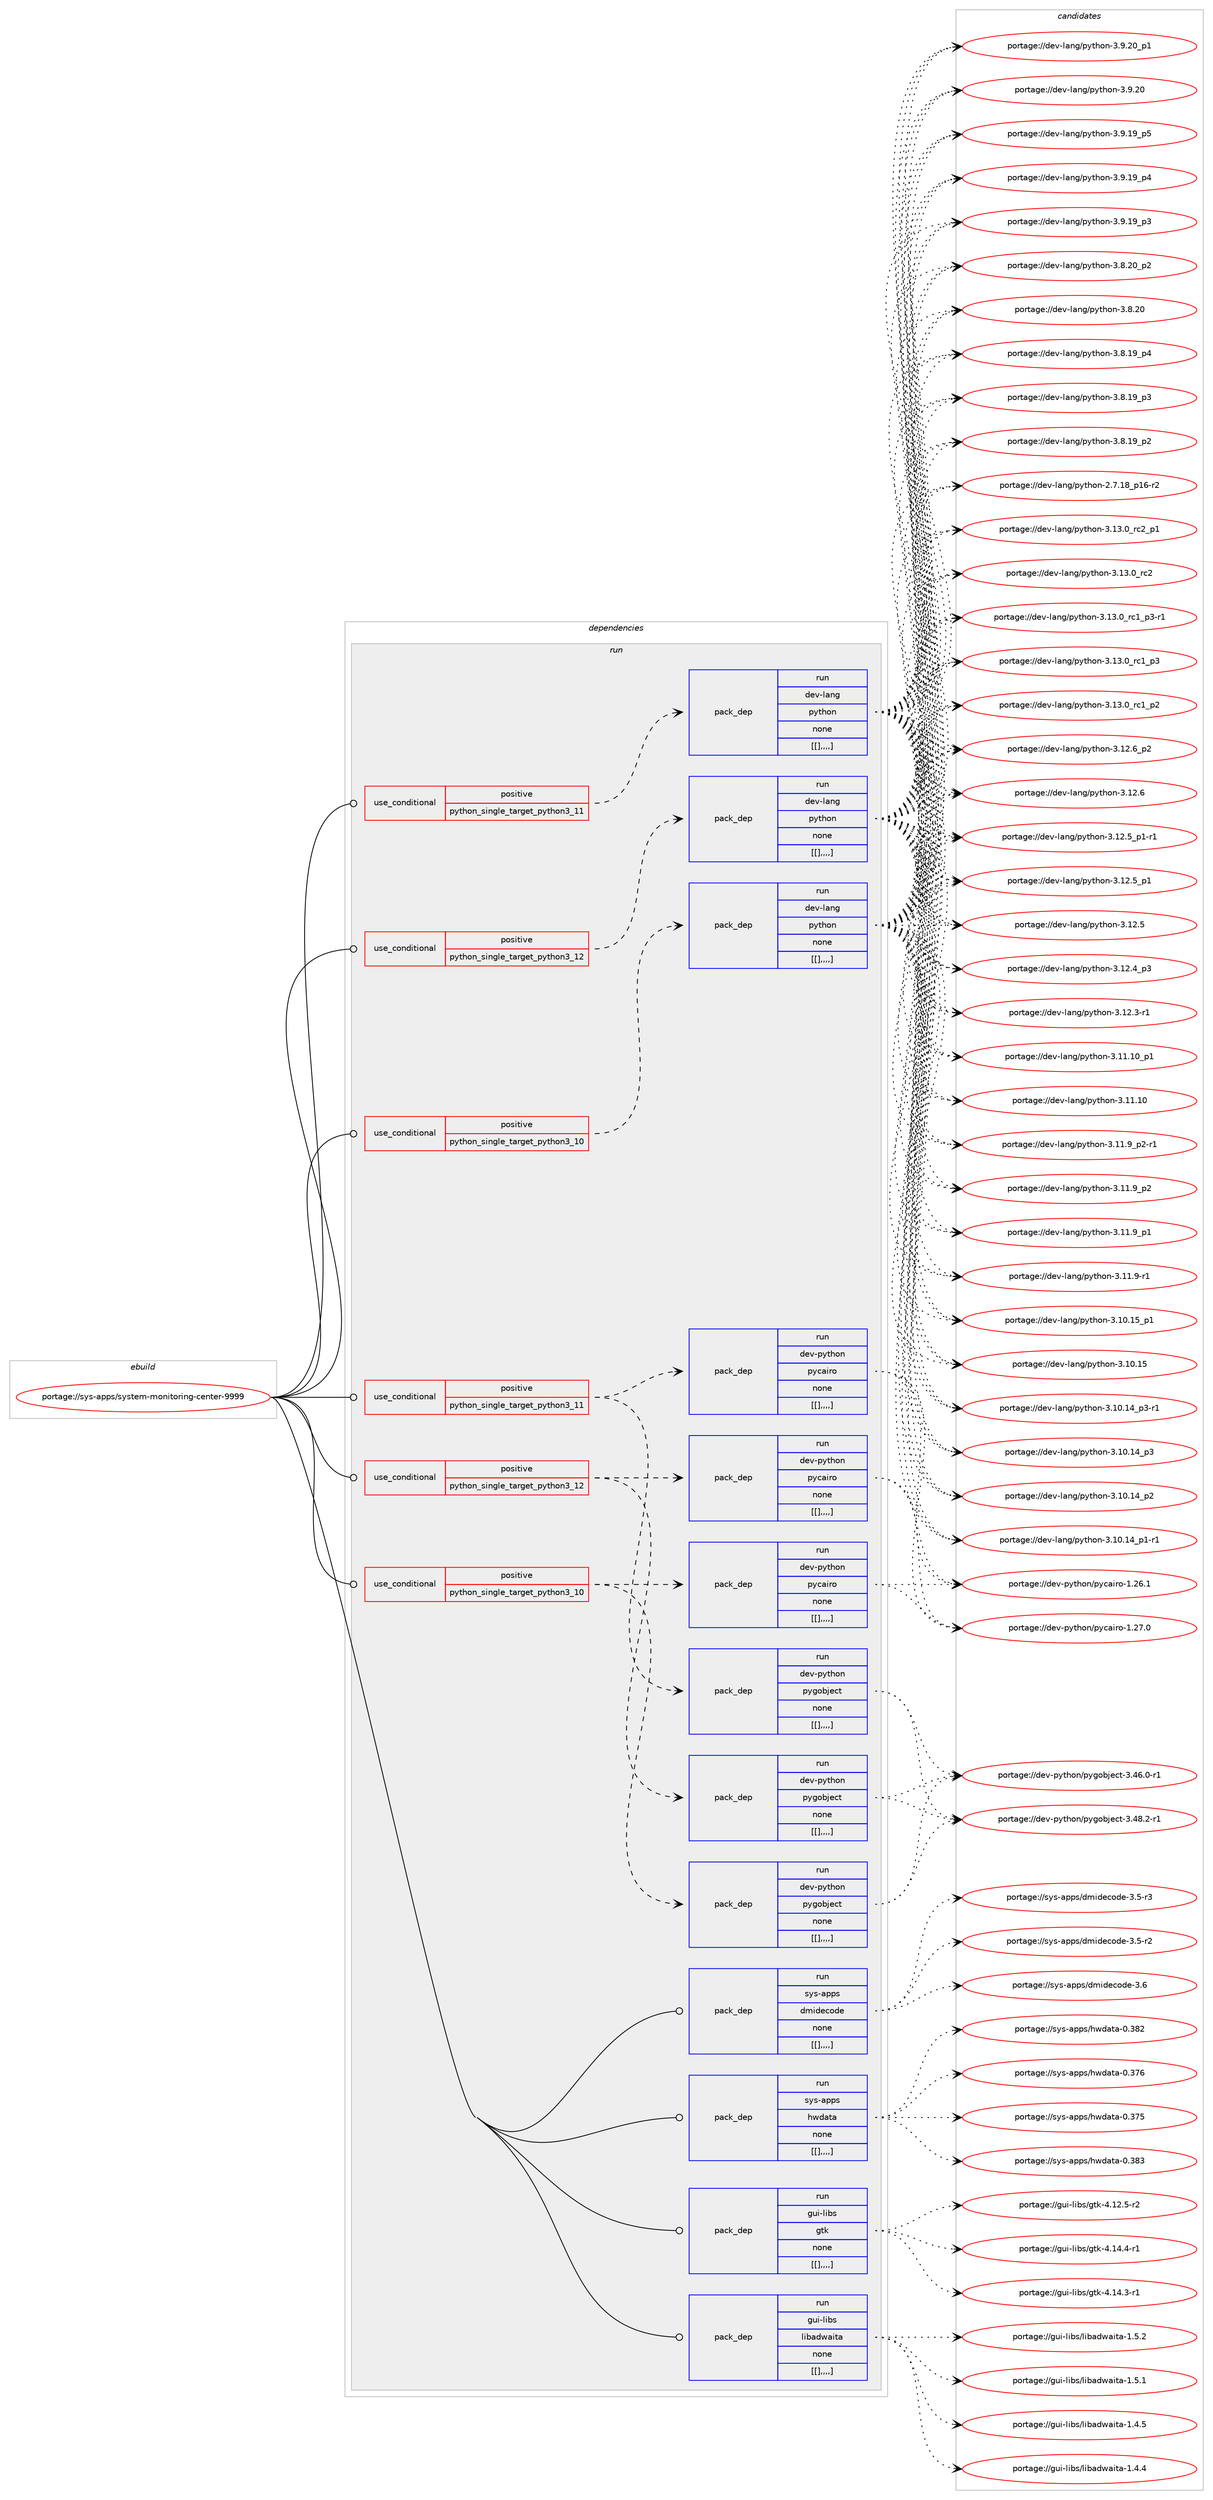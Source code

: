 digraph prolog {

# *************
# Graph options
# *************

newrank=true;
concentrate=true;
compound=true;
graph [rankdir=LR,fontname=Helvetica,fontsize=10,ranksep=1.5];#, ranksep=2.5, nodesep=0.2];
edge  [arrowhead=vee];
node  [fontname=Helvetica,fontsize=10];

# **********
# The ebuild
# **********

subgraph cluster_leftcol {
color=gray;
label=<<i>ebuild</i>>;
id [label="portage://sys-apps/system-monitoring-center-9999", color=red, width=4, href="../sys-apps/system-monitoring-center-9999.svg"];
}

# ****************
# The dependencies
# ****************

subgraph cluster_midcol {
color=gray;
label=<<i>dependencies</i>>;
subgraph cluster_compile {
fillcolor="#eeeeee";
style=filled;
label=<<i>compile</i>>;
}
subgraph cluster_compileandrun {
fillcolor="#eeeeee";
style=filled;
label=<<i>compile and run</i>>;
}
subgraph cluster_run {
fillcolor="#eeeeee";
style=filled;
label=<<i>run</i>>;
subgraph cond115894 {
dependency433599 [label=<<TABLE BORDER="0" CELLBORDER="1" CELLSPACING="0" CELLPADDING="4"><TR><TD ROWSPAN="3" CELLPADDING="10">use_conditional</TD></TR><TR><TD>positive</TD></TR><TR><TD>python_single_target_python3_10</TD></TR></TABLE>>, shape=none, color=red];
subgraph pack314760 {
dependency433600 [label=<<TABLE BORDER="0" CELLBORDER="1" CELLSPACING="0" CELLPADDING="4" WIDTH="220"><TR><TD ROWSPAN="6" CELLPADDING="30">pack_dep</TD></TR><TR><TD WIDTH="110">run</TD></TR><TR><TD>dev-lang</TD></TR><TR><TD>python</TD></TR><TR><TD>none</TD></TR><TR><TD>[[],,,,]</TD></TR></TABLE>>, shape=none, color=blue];
}
dependency433599:e -> dependency433600:w [weight=20,style="dashed",arrowhead="vee"];
}
id:e -> dependency433599:w [weight=20,style="solid",arrowhead="odot"];
subgraph cond115895 {
dependency433601 [label=<<TABLE BORDER="0" CELLBORDER="1" CELLSPACING="0" CELLPADDING="4"><TR><TD ROWSPAN="3" CELLPADDING="10">use_conditional</TD></TR><TR><TD>positive</TD></TR><TR><TD>python_single_target_python3_10</TD></TR></TABLE>>, shape=none, color=red];
subgraph pack314761 {
dependency433602 [label=<<TABLE BORDER="0" CELLBORDER="1" CELLSPACING="0" CELLPADDING="4" WIDTH="220"><TR><TD ROWSPAN="6" CELLPADDING="30">pack_dep</TD></TR><TR><TD WIDTH="110">run</TD></TR><TR><TD>dev-python</TD></TR><TR><TD>pycairo</TD></TR><TR><TD>none</TD></TR><TR><TD>[[],,,,]</TD></TR></TABLE>>, shape=none, color=blue];
}
dependency433601:e -> dependency433602:w [weight=20,style="dashed",arrowhead="vee"];
subgraph pack314762 {
dependency433603 [label=<<TABLE BORDER="0" CELLBORDER="1" CELLSPACING="0" CELLPADDING="4" WIDTH="220"><TR><TD ROWSPAN="6" CELLPADDING="30">pack_dep</TD></TR><TR><TD WIDTH="110">run</TD></TR><TR><TD>dev-python</TD></TR><TR><TD>pygobject</TD></TR><TR><TD>none</TD></TR><TR><TD>[[],,,,]</TD></TR></TABLE>>, shape=none, color=blue];
}
dependency433601:e -> dependency433603:w [weight=20,style="dashed",arrowhead="vee"];
}
id:e -> dependency433601:w [weight=20,style="solid",arrowhead="odot"];
subgraph cond115896 {
dependency433604 [label=<<TABLE BORDER="0" CELLBORDER="1" CELLSPACING="0" CELLPADDING="4"><TR><TD ROWSPAN="3" CELLPADDING="10">use_conditional</TD></TR><TR><TD>positive</TD></TR><TR><TD>python_single_target_python3_11</TD></TR></TABLE>>, shape=none, color=red];
subgraph pack314763 {
dependency433605 [label=<<TABLE BORDER="0" CELLBORDER="1" CELLSPACING="0" CELLPADDING="4" WIDTH="220"><TR><TD ROWSPAN="6" CELLPADDING="30">pack_dep</TD></TR><TR><TD WIDTH="110">run</TD></TR><TR><TD>dev-lang</TD></TR><TR><TD>python</TD></TR><TR><TD>none</TD></TR><TR><TD>[[],,,,]</TD></TR></TABLE>>, shape=none, color=blue];
}
dependency433604:e -> dependency433605:w [weight=20,style="dashed",arrowhead="vee"];
}
id:e -> dependency433604:w [weight=20,style="solid",arrowhead="odot"];
subgraph cond115897 {
dependency433606 [label=<<TABLE BORDER="0" CELLBORDER="1" CELLSPACING="0" CELLPADDING="4"><TR><TD ROWSPAN="3" CELLPADDING="10">use_conditional</TD></TR><TR><TD>positive</TD></TR><TR><TD>python_single_target_python3_11</TD></TR></TABLE>>, shape=none, color=red];
subgraph pack314764 {
dependency433607 [label=<<TABLE BORDER="0" CELLBORDER="1" CELLSPACING="0" CELLPADDING="4" WIDTH="220"><TR><TD ROWSPAN="6" CELLPADDING="30">pack_dep</TD></TR><TR><TD WIDTH="110">run</TD></TR><TR><TD>dev-python</TD></TR><TR><TD>pycairo</TD></TR><TR><TD>none</TD></TR><TR><TD>[[],,,,]</TD></TR></TABLE>>, shape=none, color=blue];
}
dependency433606:e -> dependency433607:w [weight=20,style="dashed",arrowhead="vee"];
subgraph pack314765 {
dependency433608 [label=<<TABLE BORDER="0" CELLBORDER="1" CELLSPACING="0" CELLPADDING="4" WIDTH="220"><TR><TD ROWSPAN="6" CELLPADDING="30">pack_dep</TD></TR><TR><TD WIDTH="110">run</TD></TR><TR><TD>dev-python</TD></TR><TR><TD>pygobject</TD></TR><TR><TD>none</TD></TR><TR><TD>[[],,,,]</TD></TR></TABLE>>, shape=none, color=blue];
}
dependency433606:e -> dependency433608:w [weight=20,style="dashed",arrowhead="vee"];
}
id:e -> dependency433606:w [weight=20,style="solid",arrowhead="odot"];
subgraph cond115898 {
dependency433609 [label=<<TABLE BORDER="0" CELLBORDER="1" CELLSPACING="0" CELLPADDING="4"><TR><TD ROWSPAN="3" CELLPADDING="10">use_conditional</TD></TR><TR><TD>positive</TD></TR><TR><TD>python_single_target_python3_12</TD></TR></TABLE>>, shape=none, color=red];
subgraph pack314766 {
dependency433610 [label=<<TABLE BORDER="0" CELLBORDER="1" CELLSPACING="0" CELLPADDING="4" WIDTH="220"><TR><TD ROWSPAN="6" CELLPADDING="30">pack_dep</TD></TR><TR><TD WIDTH="110">run</TD></TR><TR><TD>dev-lang</TD></TR><TR><TD>python</TD></TR><TR><TD>none</TD></TR><TR><TD>[[],,,,]</TD></TR></TABLE>>, shape=none, color=blue];
}
dependency433609:e -> dependency433610:w [weight=20,style="dashed",arrowhead="vee"];
}
id:e -> dependency433609:w [weight=20,style="solid",arrowhead="odot"];
subgraph cond115899 {
dependency433611 [label=<<TABLE BORDER="0" CELLBORDER="1" CELLSPACING="0" CELLPADDING="4"><TR><TD ROWSPAN="3" CELLPADDING="10">use_conditional</TD></TR><TR><TD>positive</TD></TR><TR><TD>python_single_target_python3_12</TD></TR></TABLE>>, shape=none, color=red];
subgraph pack314767 {
dependency433612 [label=<<TABLE BORDER="0" CELLBORDER="1" CELLSPACING="0" CELLPADDING="4" WIDTH="220"><TR><TD ROWSPAN="6" CELLPADDING="30">pack_dep</TD></TR><TR><TD WIDTH="110">run</TD></TR><TR><TD>dev-python</TD></TR><TR><TD>pycairo</TD></TR><TR><TD>none</TD></TR><TR><TD>[[],,,,]</TD></TR></TABLE>>, shape=none, color=blue];
}
dependency433611:e -> dependency433612:w [weight=20,style="dashed",arrowhead="vee"];
subgraph pack314768 {
dependency433613 [label=<<TABLE BORDER="0" CELLBORDER="1" CELLSPACING="0" CELLPADDING="4" WIDTH="220"><TR><TD ROWSPAN="6" CELLPADDING="30">pack_dep</TD></TR><TR><TD WIDTH="110">run</TD></TR><TR><TD>dev-python</TD></TR><TR><TD>pygobject</TD></TR><TR><TD>none</TD></TR><TR><TD>[[],,,,]</TD></TR></TABLE>>, shape=none, color=blue];
}
dependency433611:e -> dependency433613:w [weight=20,style="dashed",arrowhead="vee"];
}
id:e -> dependency433611:w [weight=20,style="solid",arrowhead="odot"];
subgraph pack314769 {
dependency433614 [label=<<TABLE BORDER="0" CELLBORDER="1" CELLSPACING="0" CELLPADDING="4" WIDTH="220"><TR><TD ROWSPAN="6" CELLPADDING="30">pack_dep</TD></TR><TR><TD WIDTH="110">run</TD></TR><TR><TD>gui-libs</TD></TR><TR><TD>gtk</TD></TR><TR><TD>none</TD></TR><TR><TD>[[],,,,]</TD></TR></TABLE>>, shape=none, color=blue];
}
id:e -> dependency433614:w [weight=20,style="solid",arrowhead="odot"];
subgraph pack314770 {
dependency433615 [label=<<TABLE BORDER="0" CELLBORDER="1" CELLSPACING="0" CELLPADDING="4" WIDTH="220"><TR><TD ROWSPAN="6" CELLPADDING="30">pack_dep</TD></TR><TR><TD WIDTH="110">run</TD></TR><TR><TD>gui-libs</TD></TR><TR><TD>libadwaita</TD></TR><TR><TD>none</TD></TR><TR><TD>[[],,,,]</TD></TR></TABLE>>, shape=none, color=blue];
}
id:e -> dependency433615:w [weight=20,style="solid",arrowhead="odot"];
subgraph pack314771 {
dependency433616 [label=<<TABLE BORDER="0" CELLBORDER="1" CELLSPACING="0" CELLPADDING="4" WIDTH="220"><TR><TD ROWSPAN="6" CELLPADDING="30">pack_dep</TD></TR><TR><TD WIDTH="110">run</TD></TR><TR><TD>sys-apps</TD></TR><TR><TD>dmidecode</TD></TR><TR><TD>none</TD></TR><TR><TD>[[],,,,]</TD></TR></TABLE>>, shape=none, color=blue];
}
id:e -> dependency433616:w [weight=20,style="solid",arrowhead="odot"];
subgraph pack314772 {
dependency433617 [label=<<TABLE BORDER="0" CELLBORDER="1" CELLSPACING="0" CELLPADDING="4" WIDTH="220"><TR><TD ROWSPAN="6" CELLPADDING="30">pack_dep</TD></TR><TR><TD WIDTH="110">run</TD></TR><TR><TD>sys-apps</TD></TR><TR><TD>hwdata</TD></TR><TR><TD>none</TD></TR><TR><TD>[[],,,,]</TD></TR></TABLE>>, shape=none, color=blue];
}
id:e -> dependency433617:w [weight=20,style="solid",arrowhead="odot"];
}
}

# **************
# The candidates
# **************

subgraph cluster_choices {
rank=same;
color=gray;
label=<<i>candidates</i>>;

subgraph choice314760 {
color=black;
nodesep=1;
choice100101118451089711010347112121116104111110455146495146489511499509511249 [label="portage://dev-lang/python-3.13.0_rc2_p1", color=red, width=4,href="../dev-lang/python-3.13.0_rc2_p1.svg"];
choice10010111845108971101034711212111610411111045514649514648951149950 [label="portage://dev-lang/python-3.13.0_rc2", color=red, width=4,href="../dev-lang/python-3.13.0_rc2.svg"];
choice1001011184510897110103471121211161041111104551464951464895114994995112514511449 [label="portage://dev-lang/python-3.13.0_rc1_p3-r1", color=red, width=4,href="../dev-lang/python-3.13.0_rc1_p3-r1.svg"];
choice100101118451089711010347112121116104111110455146495146489511499499511251 [label="portage://dev-lang/python-3.13.0_rc1_p3", color=red, width=4,href="../dev-lang/python-3.13.0_rc1_p3.svg"];
choice100101118451089711010347112121116104111110455146495146489511499499511250 [label="portage://dev-lang/python-3.13.0_rc1_p2", color=red, width=4,href="../dev-lang/python-3.13.0_rc1_p2.svg"];
choice100101118451089711010347112121116104111110455146495046549511250 [label="portage://dev-lang/python-3.12.6_p2", color=red, width=4,href="../dev-lang/python-3.12.6_p2.svg"];
choice10010111845108971101034711212111610411111045514649504654 [label="portage://dev-lang/python-3.12.6", color=red, width=4,href="../dev-lang/python-3.12.6.svg"];
choice1001011184510897110103471121211161041111104551464950465395112494511449 [label="portage://dev-lang/python-3.12.5_p1-r1", color=red, width=4,href="../dev-lang/python-3.12.5_p1-r1.svg"];
choice100101118451089711010347112121116104111110455146495046539511249 [label="portage://dev-lang/python-3.12.5_p1", color=red, width=4,href="../dev-lang/python-3.12.5_p1.svg"];
choice10010111845108971101034711212111610411111045514649504653 [label="portage://dev-lang/python-3.12.5", color=red, width=4,href="../dev-lang/python-3.12.5.svg"];
choice100101118451089711010347112121116104111110455146495046529511251 [label="portage://dev-lang/python-3.12.4_p3", color=red, width=4,href="../dev-lang/python-3.12.4_p3.svg"];
choice100101118451089711010347112121116104111110455146495046514511449 [label="portage://dev-lang/python-3.12.3-r1", color=red, width=4,href="../dev-lang/python-3.12.3-r1.svg"];
choice10010111845108971101034711212111610411111045514649494649489511249 [label="portage://dev-lang/python-3.11.10_p1", color=red, width=4,href="../dev-lang/python-3.11.10_p1.svg"];
choice1001011184510897110103471121211161041111104551464949464948 [label="portage://dev-lang/python-3.11.10", color=red, width=4,href="../dev-lang/python-3.11.10.svg"];
choice1001011184510897110103471121211161041111104551464949465795112504511449 [label="portage://dev-lang/python-3.11.9_p2-r1", color=red, width=4,href="../dev-lang/python-3.11.9_p2-r1.svg"];
choice100101118451089711010347112121116104111110455146494946579511250 [label="portage://dev-lang/python-3.11.9_p2", color=red, width=4,href="../dev-lang/python-3.11.9_p2.svg"];
choice100101118451089711010347112121116104111110455146494946579511249 [label="portage://dev-lang/python-3.11.9_p1", color=red, width=4,href="../dev-lang/python-3.11.9_p1.svg"];
choice100101118451089711010347112121116104111110455146494946574511449 [label="portage://dev-lang/python-3.11.9-r1", color=red, width=4,href="../dev-lang/python-3.11.9-r1.svg"];
choice10010111845108971101034711212111610411111045514649484649539511249 [label="portage://dev-lang/python-3.10.15_p1", color=red, width=4,href="../dev-lang/python-3.10.15_p1.svg"];
choice1001011184510897110103471121211161041111104551464948464953 [label="portage://dev-lang/python-3.10.15", color=red, width=4,href="../dev-lang/python-3.10.15.svg"];
choice100101118451089711010347112121116104111110455146494846495295112514511449 [label="portage://dev-lang/python-3.10.14_p3-r1", color=red, width=4,href="../dev-lang/python-3.10.14_p3-r1.svg"];
choice10010111845108971101034711212111610411111045514649484649529511251 [label="portage://dev-lang/python-3.10.14_p3", color=red, width=4,href="../dev-lang/python-3.10.14_p3.svg"];
choice10010111845108971101034711212111610411111045514649484649529511250 [label="portage://dev-lang/python-3.10.14_p2", color=red, width=4,href="../dev-lang/python-3.10.14_p2.svg"];
choice100101118451089711010347112121116104111110455146494846495295112494511449 [label="portage://dev-lang/python-3.10.14_p1-r1", color=red, width=4,href="../dev-lang/python-3.10.14_p1-r1.svg"];
choice100101118451089711010347112121116104111110455146574650489511249 [label="portage://dev-lang/python-3.9.20_p1", color=red, width=4,href="../dev-lang/python-3.9.20_p1.svg"];
choice10010111845108971101034711212111610411111045514657465048 [label="portage://dev-lang/python-3.9.20", color=red, width=4,href="../dev-lang/python-3.9.20.svg"];
choice100101118451089711010347112121116104111110455146574649579511253 [label="portage://dev-lang/python-3.9.19_p5", color=red, width=4,href="../dev-lang/python-3.9.19_p5.svg"];
choice100101118451089711010347112121116104111110455146574649579511252 [label="portage://dev-lang/python-3.9.19_p4", color=red, width=4,href="../dev-lang/python-3.9.19_p4.svg"];
choice100101118451089711010347112121116104111110455146574649579511251 [label="portage://dev-lang/python-3.9.19_p3", color=red, width=4,href="../dev-lang/python-3.9.19_p3.svg"];
choice100101118451089711010347112121116104111110455146564650489511250 [label="portage://dev-lang/python-3.8.20_p2", color=red, width=4,href="../dev-lang/python-3.8.20_p2.svg"];
choice10010111845108971101034711212111610411111045514656465048 [label="portage://dev-lang/python-3.8.20", color=red, width=4,href="../dev-lang/python-3.8.20.svg"];
choice100101118451089711010347112121116104111110455146564649579511252 [label="portage://dev-lang/python-3.8.19_p4", color=red, width=4,href="../dev-lang/python-3.8.19_p4.svg"];
choice100101118451089711010347112121116104111110455146564649579511251 [label="portage://dev-lang/python-3.8.19_p3", color=red, width=4,href="../dev-lang/python-3.8.19_p3.svg"];
choice100101118451089711010347112121116104111110455146564649579511250 [label="portage://dev-lang/python-3.8.19_p2", color=red, width=4,href="../dev-lang/python-3.8.19_p2.svg"];
choice100101118451089711010347112121116104111110455046554649569511249544511450 [label="portage://dev-lang/python-2.7.18_p16-r2", color=red, width=4,href="../dev-lang/python-2.7.18_p16-r2.svg"];
dependency433600:e -> choice100101118451089711010347112121116104111110455146495146489511499509511249:w [style=dotted,weight="100"];
dependency433600:e -> choice10010111845108971101034711212111610411111045514649514648951149950:w [style=dotted,weight="100"];
dependency433600:e -> choice1001011184510897110103471121211161041111104551464951464895114994995112514511449:w [style=dotted,weight="100"];
dependency433600:e -> choice100101118451089711010347112121116104111110455146495146489511499499511251:w [style=dotted,weight="100"];
dependency433600:e -> choice100101118451089711010347112121116104111110455146495146489511499499511250:w [style=dotted,weight="100"];
dependency433600:e -> choice100101118451089711010347112121116104111110455146495046549511250:w [style=dotted,weight="100"];
dependency433600:e -> choice10010111845108971101034711212111610411111045514649504654:w [style=dotted,weight="100"];
dependency433600:e -> choice1001011184510897110103471121211161041111104551464950465395112494511449:w [style=dotted,weight="100"];
dependency433600:e -> choice100101118451089711010347112121116104111110455146495046539511249:w [style=dotted,weight="100"];
dependency433600:e -> choice10010111845108971101034711212111610411111045514649504653:w [style=dotted,weight="100"];
dependency433600:e -> choice100101118451089711010347112121116104111110455146495046529511251:w [style=dotted,weight="100"];
dependency433600:e -> choice100101118451089711010347112121116104111110455146495046514511449:w [style=dotted,weight="100"];
dependency433600:e -> choice10010111845108971101034711212111610411111045514649494649489511249:w [style=dotted,weight="100"];
dependency433600:e -> choice1001011184510897110103471121211161041111104551464949464948:w [style=dotted,weight="100"];
dependency433600:e -> choice1001011184510897110103471121211161041111104551464949465795112504511449:w [style=dotted,weight="100"];
dependency433600:e -> choice100101118451089711010347112121116104111110455146494946579511250:w [style=dotted,weight="100"];
dependency433600:e -> choice100101118451089711010347112121116104111110455146494946579511249:w [style=dotted,weight="100"];
dependency433600:e -> choice100101118451089711010347112121116104111110455146494946574511449:w [style=dotted,weight="100"];
dependency433600:e -> choice10010111845108971101034711212111610411111045514649484649539511249:w [style=dotted,weight="100"];
dependency433600:e -> choice1001011184510897110103471121211161041111104551464948464953:w [style=dotted,weight="100"];
dependency433600:e -> choice100101118451089711010347112121116104111110455146494846495295112514511449:w [style=dotted,weight="100"];
dependency433600:e -> choice10010111845108971101034711212111610411111045514649484649529511251:w [style=dotted,weight="100"];
dependency433600:e -> choice10010111845108971101034711212111610411111045514649484649529511250:w [style=dotted,weight="100"];
dependency433600:e -> choice100101118451089711010347112121116104111110455146494846495295112494511449:w [style=dotted,weight="100"];
dependency433600:e -> choice100101118451089711010347112121116104111110455146574650489511249:w [style=dotted,weight="100"];
dependency433600:e -> choice10010111845108971101034711212111610411111045514657465048:w [style=dotted,weight="100"];
dependency433600:e -> choice100101118451089711010347112121116104111110455146574649579511253:w [style=dotted,weight="100"];
dependency433600:e -> choice100101118451089711010347112121116104111110455146574649579511252:w [style=dotted,weight="100"];
dependency433600:e -> choice100101118451089711010347112121116104111110455146574649579511251:w [style=dotted,weight="100"];
dependency433600:e -> choice100101118451089711010347112121116104111110455146564650489511250:w [style=dotted,weight="100"];
dependency433600:e -> choice10010111845108971101034711212111610411111045514656465048:w [style=dotted,weight="100"];
dependency433600:e -> choice100101118451089711010347112121116104111110455146564649579511252:w [style=dotted,weight="100"];
dependency433600:e -> choice100101118451089711010347112121116104111110455146564649579511251:w [style=dotted,weight="100"];
dependency433600:e -> choice100101118451089711010347112121116104111110455146564649579511250:w [style=dotted,weight="100"];
dependency433600:e -> choice100101118451089711010347112121116104111110455046554649569511249544511450:w [style=dotted,weight="100"];
}
subgraph choice314761 {
color=black;
nodesep=1;
choice1001011184511212111610411111047112121999710511411145494650554648 [label="portage://dev-python/pycairo-1.27.0", color=red, width=4,href="../dev-python/pycairo-1.27.0.svg"];
choice1001011184511212111610411111047112121999710511411145494650544649 [label="portage://dev-python/pycairo-1.26.1", color=red, width=4,href="../dev-python/pycairo-1.26.1.svg"];
dependency433602:e -> choice1001011184511212111610411111047112121999710511411145494650554648:w [style=dotted,weight="100"];
dependency433602:e -> choice1001011184511212111610411111047112121999710511411145494650544649:w [style=dotted,weight="100"];
}
subgraph choice314762 {
color=black;
nodesep=1;
choice10010111845112121116104111110471121211031119810610199116455146525646504511449 [label="portage://dev-python/pygobject-3.48.2-r1", color=red, width=4,href="../dev-python/pygobject-3.48.2-r1.svg"];
choice10010111845112121116104111110471121211031119810610199116455146525446484511449 [label="portage://dev-python/pygobject-3.46.0-r1", color=red, width=4,href="../dev-python/pygobject-3.46.0-r1.svg"];
dependency433603:e -> choice10010111845112121116104111110471121211031119810610199116455146525646504511449:w [style=dotted,weight="100"];
dependency433603:e -> choice10010111845112121116104111110471121211031119810610199116455146525446484511449:w [style=dotted,weight="100"];
}
subgraph choice314763 {
color=black;
nodesep=1;
choice100101118451089711010347112121116104111110455146495146489511499509511249 [label="portage://dev-lang/python-3.13.0_rc2_p1", color=red, width=4,href="../dev-lang/python-3.13.0_rc2_p1.svg"];
choice10010111845108971101034711212111610411111045514649514648951149950 [label="portage://dev-lang/python-3.13.0_rc2", color=red, width=4,href="../dev-lang/python-3.13.0_rc2.svg"];
choice1001011184510897110103471121211161041111104551464951464895114994995112514511449 [label="portage://dev-lang/python-3.13.0_rc1_p3-r1", color=red, width=4,href="../dev-lang/python-3.13.0_rc1_p3-r1.svg"];
choice100101118451089711010347112121116104111110455146495146489511499499511251 [label="portage://dev-lang/python-3.13.0_rc1_p3", color=red, width=4,href="../dev-lang/python-3.13.0_rc1_p3.svg"];
choice100101118451089711010347112121116104111110455146495146489511499499511250 [label="portage://dev-lang/python-3.13.0_rc1_p2", color=red, width=4,href="../dev-lang/python-3.13.0_rc1_p2.svg"];
choice100101118451089711010347112121116104111110455146495046549511250 [label="portage://dev-lang/python-3.12.6_p2", color=red, width=4,href="../dev-lang/python-3.12.6_p2.svg"];
choice10010111845108971101034711212111610411111045514649504654 [label="portage://dev-lang/python-3.12.6", color=red, width=4,href="../dev-lang/python-3.12.6.svg"];
choice1001011184510897110103471121211161041111104551464950465395112494511449 [label="portage://dev-lang/python-3.12.5_p1-r1", color=red, width=4,href="../dev-lang/python-3.12.5_p1-r1.svg"];
choice100101118451089711010347112121116104111110455146495046539511249 [label="portage://dev-lang/python-3.12.5_p1", color=red, width=4,href="../dev-lang/python-3.12.5_p1.svg"];
choice10010111845108971101034711212111610411111045514649504653 [label="portage://dev-lang/python-3.12.5", color=red, width=4,href="../dev-lang/python-3.12.5.svg"];
choice100101118451089711010347112121116104111110455146495046529511251 [label="portage://dev-lang/python-3.12.4_p3", color=red, width=4,href="../dev-lang/python-3.12.4_p3.svg"];
choice100101118451089711010347112121116104111110455146495046514511449 [label="portage://dev-lang/python-3.12.3-r1", color=red, width=4,href="../dev-lang/python-3.12.3-r1.svg"];
choice10010111845108971101034711212111610411111045514649494649489511249 [label="portage://dev-lang/python-3.11.10_p1", color=red, width=4,href="../dev-lang/python-3.11.10_p1.svg"];
choice1001011184510897110103471121211161041111104551464949464948 [label="portage://dev-lang/python-3.11.10", color=red, width=4,href="../dev-lang/python-3.11.10.svg"];
choice1001011184510897110103471121211161041111104551464949465795112504511449 [label="portage://dev-lang/python-3.11.9_p2-r1", color=red, width=4,href="../dev-lang/python-3.11.9_p2-r1.svg"];
choice100101118451089711010347112121116104111110455146494946579511250 [label="portage://dev-lang/python-3.11.9_p2", color=red, width=4,href="../dev-lang/python-3.11.9_p2.svg"];
choice100101118451089711010347112121116104111110455146494946579511249 [label="portage://dev-lang/python-3.11.9_p1", color=red, width=4,href="../dev-lang/python-3.11.9_p1.svg"];
choice100101118451089711010347112121116104111110455146494946574511449 [label="portage://dev-lang/python-3.11.9-r1", color=red, width=4,href="../dev-lang/python-3.11.9-r1.svg"];
choice10010111845108971101034711212111610411111045514649484649539511249 [label="portage://dev-lang/python-3.10.15_p1", color=red, width=4,href="../dev-lang/python-3.10.15_p1.svg"];
choice1001011184510897110103471121211161041111104551464948464953 [label="portage://dev-lang/python-3.10.15", color=red, width=4,href="../dev-lang/python-3.10.15.svg"];
choice100101118451089711010347112121116104111110455146494846495295112514511449 [label="portage://dev-lang/python-3.10.14_p3-r1", color=red, width=4,href="../dev-lang/python-3.10.14_p3-r1.svg"];
choice10010111845108971101034711212111610411111045514649484649529511251 [label="portage://dev-lang/python-3.10.14_p3", color=red, width=4,href="../dev-lang/python-3.10.14_p3.svg"];
choice10010111845108971101034711212111610411111045514649484649529511250 [label="portage://dev-lang/python-3.10.14_p2", color=red, width=4,href="../dev-lang/python-3.10.14_p2.svg"];
choice100101118451089711010347112121116104111110455146494846495295112494511449 [label="portage://dev-lang/python-3.10.14_p1-r1", color=red, width=4,href="../dev-lang/python-3.10.14_p1-r1.svg"];
choice100101118451089711010347112121116104111110455146574650489511249 [label="portage://dev-lang/python-3.9.20_p1", color=red, width=4,href="../dev-lang/python-3.9.20_p1.svg"];
choice10010111845108971101034711212111610411111045514657465048 [label="portage://dev-lang/python-3.9.20", color=red, width=4,href="../dev-lang/python-3.9.20.svg"];
choice100101118451089711010347112121116104111110455146574649579511253 [label="portage://dev-lang/python-3.9.19_p5", color=red, width=4,href="../dev-lang/python-3.9.19_p5.svg"];
choice100101118451089711010347112121116104111110455146574649579511252 [label="portage://dev-lang/python-3.9.19_p4", color=red, width=4,href="../dev-lang/python-3.9.19_p4.svg"];
choice100101118451089711010347112121116104111110455146574649579511251 [label="portage://dev-lang/python-3.9.19_p3", color=red, width=4,href="../dev-lang/python-3.9.19_p3.svg"];
choice100101118451089711010347112121116104111110455146564650489511250 [label="portage://dev-lang/python-3.8.20_p2", color=red, width=4,href="../dev-lang/python-3.8.20_p2.svg"];
choice10010111845108971101034711212111610411111045514656465048 [label="portage://dev-lang/python-3.8.20", color=red, width=4,href="../dev-lang/python-3.8.20.svg"];
choice100101118451089711010347112121116104111110455146564649579511252 [label="portage://dev-lang/python-3.8.19_p4", color=red, width=4,href="../dev-lang/python-3.8.19_p4.svg"];
choice100101118451089711010347112121116104111110455146564649579511251 [label="portage://dev-lang/python-3.8.19_p3", color=red, width=4,href="../dev-lang/python-3.8.19_p3.svg"];
choice100101118451089711010347112121116104111110455146564649579511250 [label="portage://dev-lang/python-3.8.19_p2", color=red, width=4,href="../dev-lang/python-3.8.19_p2.svg"];
choice100101118451089711010347112121116104111110455046554649569511249544511450 [label="portage://dev-lang/python-2.7.18_p16-r2", color=red, width=4,href="../dev-lang/python-2.7.18_p16-r2.svg"];
dependency433605:e -> choice100101118451089711010347112121116104111110455146495146489511499509511249:w [style=dotted,weight="100"];
dependency433605:e -> choice10010111845108971101034711212111610411111045514649514648951149950:w [style=dotted,weight="100"];
dependency433605:e -> choice1001011184510897110103471121211161041111104551464951464895114994995112514511449:w [style=dotted,weight="100"];
dependency433605:e -> choice100101118451089711010347112121116104111110455146495146489511499499511251:w [style=dotted,weight="100"];
dependency433605:e -> choice100101118451089711010347112121116104111110455146495146489511499499511250:w [style=dotted,weight="100"];
dependency433605:e -> choice100101118451089711010347112121116104111110455146495046549511250:w [style=dotted,weight="100"];
dependency433605:e -> choice10010111845108971101034711212111610411111045514649504654:w [style=dotted,weight="100"];
dependency433605:e -> choice1001011184510897110103471121211161041111104551464950465395112494511449:w [style=dotted,weight="100"];
dependency433605:e -> choice100101118451089711010347112121116104111110455146495046539511249:w [style=dotted,weight="100"];
dependency433605:e -> choice10010111845108971101034711212111610411111045514649504653:w [style=dotted,weight="100"];
dependency433605:e -> choice100101118451089711010347112121116104111110455146495046529511251:w [style=dotted,weight="100"];
dependency433605:e -> choice100101118451089711010347112121116104111110455146495046514511449:w [style=dotted,weight="100"];
dependency433605:e -> choice10010111845108971101034711212111610411111045514649494649489511249:w [style=dotted,weight="100"];
dependency433605:e -> choice1001011184510897110103471121211161041111104551464949464948:w [style=dotted,weight="100"];
dependency433605:e -> choice1001011184510897110103471121211161041111104551464949465795112504511449:w [style=dotted,weight="100"];
dependency433605:e -> choice100101118451089711010347112121116104111110455146494946579511250:w [style=dotted,weight="100"];
dependency433605:e -> choice100101118451089711010347112121116104111110455146494946579511249:w [style=dotted,weight="100"];
dependency433605:e -> choice100101118451089711010347112121116104111110455146494946574511449:w [style=dotted,weight="100"];
dependency433605:e -> choice10010111845108971101034711212111610411111045514649484649539511249:w [style=dotted,weight="100"];
dependency433605:e -> choice1001011184510897110103471121211161041111104551464948464953:w [style=dotted,weight="100"];
dependency433605:e -> choice100101118451089711010347112121116104111110455146494846495295112514511449:w [style=dotted,weight="100"];
dependency433605:e -> choice10010111845108971101034711212111610411111045514649484649529511251:w [style=dotted,weight="100"];
dependency433605:e -> choice10010111845108971101034711212111610411111045514649484649529511250:w [style=dotted,weight="100"];
dependency433605:e -> choice100101118451089711010347112121116104111110455146494846495295112494511449:w [style=dotted,weight="100"];
dependency433605:e -> choice100101118451089711010347112121116104111110455146574650489511249:w [style=dotted,weight="100"];
dependency433605:e -> choice10010111845108971101034711212111610411111045514657465048:w [style=dotted,weight="100"];
dependency433605:e -> choice100101118451089711010347112121116104111110455146574649579511253:w [style=dotted,weight="100"];
dependency433605:e -> choice100101118451089711010347112121116104111110455146574649579511252:w [style=dotted,weight="100"];
dependency433605:e -> choice100101118451089711010347112121116104111110455146574649579511251:w [style=dotted,weight="100"];
dependency433605:e -> choice100101118451089711010347112121116104111110455146564650489511250:w [style=dotted,weight="100"];
dependency433605:e -> choice10010111845108971101034711212111610411111045514656465048:w [style=dotted,weight="100"];
dependency433605:e -> choice100101118451089711010347112121116104111110455146564649579511252:w [style=dotted,weight="100"];
dependency433605:e -> choice100101118451089711010347112121116104111110455146564649579511251:w [style=dotted,weight="100"];
dependency433605:e -> choice100101118451089711010347112121116104111110455146564649579511250:w [style=dotted,weight="100"];
dependency433605:e -> choice100101118451089711010347112121116104111110455046554649569511249544511450:w [style=dotted,weight="100"];
}
subgraph choice314764 {
color=black;
nodesep=1;
choice1001011184511212111610411111047112121999710511411145494650554648 [label="portage://dev-python/pycairo-1.27.0", color=red, width=4,href="../dev-python/pycairo-1.27.0.svg"];
choice1001011184511212111610411111047112121999710511411145494650544649 [label="portage://dev-python/pycairo-1.26.1", color=red, width=4,href="../dev-python/pycairo-1.26.1.svg"];
dependency433607:e -> choice1001011184511212111610411111047112121999710511411145494650554648:w [style=dotted,weight="100"];
dependency433607:e -> choice1001011184511212111610411111047112121999710511411145494650544649:w [style=dotted,weight="100"];
}
subgraph choice314765 {
color=black;
nodesep=1;
choice10010111845112121116104111110471121211031119810610199116455146525646504511449 [label="portage://dev-python/pygobject-3.48.2-r1", color=red, width=4,href="../dev-python/pygobject-3.48.2-r1.svg"];
choice10010111845112121116104111110471121211031119810610199116455146525446484511449 [label="portage://dev-python/pygobject-3.46.0-r1", color=red, width=4,href="../dev-python/pygobject-3.46.0-r1.svg"];
dependency433608:e -> choice10010111845112121116104111110471121211031119810610199116455146525646504511449:w [style=dotted,weight="100"];
dependency433608:e -> choice10010111845112121116104111110471121211031119810610199116455146525446484511449:w [style=dotted,weight="100"];
}
subgraph choice314766 {
color=black;
nodesep=1;
choice100101118451089711010347112121116104111110455146495146489511499509511249 [label="portage://dev-lang/python-3.13.0_rc2_p1", color=red, width=4,href="../dev-lang/python-3.13.0_rc2_p1.svg"];
choice10010111845108971101034711212111610411111045514649514648951149950 [label="portage://dev-lang/python-3.13.0_rc2", color=red, width=4,href="../dev-lang/python-3.13.0_rc2.svg"];
choice1001011184510897110103471121211161041111104551464951464895114994995112514511449 [label="portage://dev-lang/python-3.13.0_rc1_p3-r1", color=red, width=4,href="../dev-lang/python-3.13.0_rc1_p3-r1.svg"];
choice100101118451089711010347112121116104111110455146495146489511499499511251 [label="portage://dev-lang/python-3.13.0_rc1_p3", color=red, width=4,href="../dev-lang/python-3.13.0_rc1_p3.svg"];
choice100101118451089711010347112121116104111110455146495146489511499499511250 [label="portage://dev-lang/python-3.13.0_rc1_p2", color=red, width=4,href="../dev-lang/python-3.13.0_rc1_p2.svg"];
choice100101118451089711010347112121116104111110455146495046549511250 [label="portage://dev-lang/python-3.12.6_p2", color=red, width=4,href="../dev-lang/python-3.12.6_p2.svg"];
choice10010111845108971101034711212111610411111045514649504654 [label="portage://dev-lang/python-3.12.6", color=red, width=4,href="../dev-lang/python-3.12.6.svg"];
choice1001011184510897110103471121211161041111104551464950465395112494511449 [label="portage://dev-lang/python-3.12.5_p1-r1", color=red, width=4,href="../dev-lang/python-3.12.5_p1-r1.svg"];
choice100101118451089711010347112121116104111110455146495046539511249 [label="portage://dev-lang/python-3.12.5_p1", color=red, width=4,href="../dev-lang/python-3.12.5_p1.svg"];
choice10010111845108971101034711212111610411111045514649504653 [label="portage://dev-lang/python-3.12.5", color=red, width=4,href="../dev-lang/python-3.12.5.svg"];
choice100101118451089711010347112121116104111110455146495046529511251 [label="portage://dev-lang/python-3.12.4_p3", color=red, width=4,href="../dev-lang/python-3.12.4_p3.svg"];
choice100101118451089711010347112121116104111110455146495046514511449 [label="portage://dev-lang/python-3.12.3-r1", color=red, width=4,href="../dev-lang/python-3.12.3-r1.svg"];
choice10010111845108971101034711212111610411111045514649494649489511249 [label="portage://dev-lang/python-3.11.10_p1", color=red, width=4,href="../dev-lang/python-3.11.10_p1.svg"];
choice1001011184510897110103471121211161041111104551464949464948 [label="portage://dev-lang/python-3.11.10", color=red, width=4,href="../dev-lang/python-3.11.10.svg"];
choice1001011184510897110103471121211161041111104551464949465795112504511449 [label="portage://dev-lang/python-3.11.9_p2-r1", color=red, width=4,href="../dev-lang/python-3.11.9_p2-r1.svg"];
choice100101118451089711010347112121116104111110455146494946579511250 [label="portage://dev-lang/python-3.11.9_p2", color=red, width=4,href="../dev-lang/python-3.11.9_p2.svg"];
choice100101118451089711010347112121116104111110455146494946579511249 [label="portage://dev-lang/python-3.11.9_p1", color=red, width=4,href="../dev-lang/python-3.11.9_p1.svg"];
choice100101118451089711010347112121116104111110455146494946574511449 [label="portage://dev-lang/python-3.11.9-r1", color=red, width=4,href="../dev-lang/python-3.11.9-r1.svg"];
choice10010111845108971101034711212111610411111045514649484649539511249 [label="portage://dev-lang/python-3.10.15_p1", color=red, width=4,href="../dev-lang/python-3.10.15_p1.svg"];
choice1001011184510897110103471121211161041111104551464948464953 [label="portage://dev-lang/python-3.10.15", color=red, width=4,href="../dev-lang/python-3.10.15.svg"];
choice100101118451089711010347112121116104111110455146494846495295112514511449 [label="portage://dev-lang/python-3.10.14_p3-r1", color=red, width=4,href="../dev-lang/python-3.10.14_p3-r1.svg"];
choice10010111845108971101034711212111610411111045514649484649529511251 [label="portage://dev-lang/python-3.10.14_p3", color=red, width=4,href="../dev-lang/python-3.10.14_p3.svg"];
choice10010111845108971101034711212111610411111045514649484649529511250 [label="portage://dev-lang/python-3.10.14_p2", color=red, width=4,href="../dev-lang/python-3.10.14_p2.svg"];
choice100101118451089711010347112121116104111110455146494846495295112494511449 [label="portage://dev-lang/python-3.10.14_p1-r1", color=red, width=4,href="../dev-lang/python-3.10.14_p1-r1.svg"];
choice100101118451089711010347112121116104111110455146574650489511249 [label="portage://dev-lang/python-3.9.20_p1", color=red, width=4,href="../dev-lang/python-3.9.20_p1.svg"];
choice10010111845108971101034711212111610411111045514657465048 [label="portage://dev-lang/python-3.9.20", color=red, width=4,href="../dev-lang/python-3.9.20.svg"];
choice100101118451089711010347112121116104111110455146574649579511253 [label="portage://dev-lang/python-3.9.19_p5", color=red, width=4,href="../dev-lang/python-3.9.19_p5.svg"];
choice100101118451089711010347112121116104111110455146574649579511252 [label="portage://dev-lang/python-3.9.19_p4", color=red, width=4,href="../dev-lang/python-3.9.19_p4.svg"];
choice100101118451089711010347112121116104111110455146574649579511251 [label="portage://dev-lang/python-3.9.19_p3", color=red, width=4,href="../dev-lang/python-3.9.19_p3.svg"];
choice100101118451089711010347112121116104111110455146564650489511250 [label="portage://dev-lang/python-3.8.20_p2", color=red, width=4,href="../dev-lang/python-3.8.20_p2.svg"];
choice10010111845108971101034711212111610411111045514656465048 [label="portage://dev-lang/python-3.8.20", color=red, width=4,href="../dev-lang/python-3.8.20.svg"];
choice100101118451089711010347112121116104111110455146564649579511252 [label="portage://dev-lang/python-3.8.19_p4", color=red, width=4,href="../dev-lang/python-3.8.19_p4.svg"];
choice100101118451089711010347112121116104111110455146564649579511251 [label="portage://dev-lang/python-3.8.19_p3", color=red, width=4,href="../dev-lang/python-3.8.19_p3.svg"];
choice100101118451089711010347112121116104111110455146564649579511250 [label="portage://dev-lang/python-3.8.19_p2", color=red, width=4,href="../dev-lang/python-3.8.19_p2.svg"];
choice100101118451089711010347112121116104111110455046554649569511249544511450 [label="portage://dev-lang/python-2.7.18_p16-r2", color=red, width=4,href="../dev-lang/python-2.7.18_p16-r2.svg"];
dependency433610:e -> choice100101118451089711010347112121116104111110455146495146489511499509511249:w [style=dotted,weight="100"];
dependency433610:e -> choice10010111845108971101034711212111610411111045514649514648951149950:w [style=dotted,weight="100"];
dependency433610:e -> choice1001011184510897110103471121211161041111104551464951464895114994995112514511449:w [style=dotted,weight="100"];
dependency433610:e -> choice100101118451089711010347112121116104111110455146495146489511499499511251:w [style=dotted,weight="100"];
dependency433610:e -> choice100101118451089711010347112121116104111110455146495146489511499499511250:w [style=dotted,weight="100"];
dependency433610:e -> choice100101118451089711010347112121116104111110455146495046549511250:w [style=dotted,weight="100"];
dependency433610:e -> choice10010111845108971101034711212111610411111045514649504654:w [style=dotted,weight="100"];
dependency433610:e -> choice1001011184510897110103471121211161041111104551464950465395112494511449:w [style=dotted,weight="100"];
dependency433610:e -> choice100101118451089711010347112121116104111110455146495046539511249:w [style=dotted,weight="100"];
dependency433610:e -> choice10010111845108971101034711212111610411111045514649504653:w [style=dotted,weight="100"];
dependency433610:e -> choice100101118451089711010347112121116104111110455146495046529511251:w [style=dotted,weight="100"];
dependency433610:e -> choice100101118451089711010347112121116104111110455146495046514511449:w [style=dotted,weight="100"];
dependency433610:e -> choice10010111845108971101034711212111610411111045514649494649489511249:w [style=dotted,weight="100"];
dependency433610:e -> choice1001011184510897110103471121211161041111104551464949464948:w [style=dotted,weight="100"];
dependency433610:e -> choice1001011184510897110103471121211161041111104551464949465795112504511449:w [style=dotted,weight="100"];
dependency433610:e -> choice100101118451089711010347112121116104111110455146494946579511250:w [style=dotted,weight="100"];
dependency433610:e -> choice100101118451089711010347112121116104111110455146494946579511249:w [style=dotted,weight="100"];
dependency433610:e -> choice100101118451089711010347112121116104111110455146494946574511449:w [style=dotted,weight="100"];
dependency433610:e -> choice10010111845108971101034711212111610411111045514649484649539511249:w [style=dotted,weight="100"];
dependency433610:e -> choice1001011184510897110103471121211161041111104551464948464953:w [style=dotted,weight="100"];
dependency433610:e -> choice100101118451089711010347112121116104111110455146494846495295112514511449:w [style=dotted,weight="100"];
dependency433610:e -> choice10010111845108971101034711212111610411111045514649484649529511251:w [style=dotted,weight="100"];
dependency433610:e -> choice10010111845108971101034711212111610411111045514649484649529511250:w [style=dotted,weight="100"];
dependency433610:e -> choice100101118451089711010347112121116104111110455146494846495295112494511449:w [style=dotted,weight="100"];
dependency433610:e -> choice100101118451089711010347112121116104111110455146574650489511249:w [style=dotted,weight="100"];
dependency433610:e -> choice10010111845108971101034711212111610411111045514657465048:w [style=dotted,weight="100"];
dependency433610:e -> choice100101118451089711010347112121116104111110455146574649579511253:w [style=dotted,weight="100"];
dependency433610:e -> choice100101118451089711010347112121116104111110455146574649579511252:w [style=dotted,weight="100"];
dependency433610:e -> choice100101118451089711010347112121116104111110455146574649579511251:w [style=dotted,weight="100"];
dependency433610:e -> choice100101118451089711010347112121116104111110455146564650489511250:w [style=dotted,weight="100"];
dependency433610:e -> choice10010111845108971101034711212111610411111045514656465048:w [style=dotted,weight="100"];
dependency433610:e -> choice100101118451089711010347112121116104111110455146564649579511252:w [style=dotted,weight="100"];
dependency433610:e -> choice100101118451089711010347112121116104111110455146564649579511251:w [style=dotted,weight="100"];
dependency433610:e -> choice100101118451089711010347112121116104111110455146564649579511250:w [style=dotted,weight="100"];
dependency433610:e -> choice100101118451089711010347112121116104111110455046554649569511249544511450:w [style=dotted,weight="100"];
}
subgraph choice314767 {
color=black;
nodesep=1;
choice1001011184511212111610411111047112121999710511411145494650554648 [label="portage://dev-python/pycairo-1.27.0", color=red, width=4,href="../dev-python/pycairo-1.27.0.svg"];
choice1001011184511212111610411111047112121999710511411145494650544649 [label="portage://dev-python/pycairo-1.26.1", color=red, width=4,href="../dev-python/pycairo-1.26.1.svg"];
dependency433612:e -> choice1001011184511212111610411111047112121999710511411145494650554648:w [style=dotted,weight="100"];
dependency433612:e -> choice1001011184511212111610411111047112121999710511411145494650544649:w [style=dotted,weight="100"];
}
subgraph choice314768 {
color=black;
nodesep=1;
choice10010111845112121116104111110471121211031119810610199116455146525646504511449 [label="portage://dev-python/pygobject-3.48.2-r1", color=red, width=4,href="../dev-python/pygobject-3.48.2-r1.svg"];
choice10010111845112121116104111110471121211031119810610199116455146525446484511449 [label="portage://dev-python/pygobject-3.46.0-r1", color=red, width=4,href="../dev-python/pygobject-3.46.0-r1.svg"];
dependency433613:e -> choice10010111845112121116104111110471121211031119810610199116455146525646504511449:w [style=dotted,weight="100"];
dependency433613:e -> choice10010111845112121116104111110471121211031119810610199116455146525446484511449:w [style=dotted,weight="100"];
}
subgraph choice314769 {
color=black;
nodesep=1;
choice103117105451081059811547103116107455246495246524511449 [label="portage://gui-libs/gtk-4.14.4-r1", color=red, width=4,href="../gui-libs/gtk-4.14.4-r1.svg"];
choice103117105451081059811547103116107455246495246514511449 [label="portage://gui-libs/gtk-4.14.3-r1", color=red, width=4,href="../gui-libs/gtk-4.14.3-r1.svg"];
choice103117105451081059811547103116107455246495046534511450 [label="portage://gui-libs/gtk-4.12.5-r2", color=red, width=4,href="../gui-libs/gtk-4.12.5-r2.svg"];
dependency433614:e -> choice103117105451081059811547103116107455246495246524511449:w [style=dotted,weight="100"];
dependency433614:e -> choice103117105451081059811547103116107455246495246514511449:w [style=dotted,weight="100"];
dependency433614:e -> choice103117105451081059811547103116107455246495046534511450:w [style=dotted,weight="100"];
}
subgraph choice314770 {
color=black;
nodesep=1;
choice10311710545108105981154710810598971001199710511697454946534650 [label="portage://gui-libs/libadwaita-1.5.2", color=red, width=4,href="../gui-libs/libadwaita-1.5.2.svg"];
choice10311710545108105981154710810598971001199710511697454946534649 [label="portage://gui-libs/libadwaita-1.5.1", color=red, width=4,href="../gui-libs/libadwaita-1.5.1.svg"];
choice10311710545108105981154710810598971001199710511697454946524653 [label="portage://gui-libs/libadwaita-1.4.5", color=red, width=4,href="../gui-libs/libadwaita-1.4.5.svg"];
choice10311710545108105981154710810598971001199710511697454946524652 [label="portage://gui-libs/libadwaita-1.4.4", color=red, width=4,href="../gui-libs/libadwaita-1.4.4.svg"];
dependency433615:e -> choice10311710545108105981154710810598971001199710511697454946534650:w [style=dotted,weight="100"];
dependency433615:e -> choice10311710545108105981154710810598971001199710511697454946534649:w [style=dotted,weight="100"];
dependency433615:e -> choice10311710545108105981154710810598971001199710511697454946524653:w [style=dotted,weight="100"];
dependency433615:e -> choice10311710545108105981154710810598971001199710511697454946524652:w [style=dotted,weight="100"];
}
subgraph choice314771 {
color=black;
nodesep=1;
choice1151211154597112112115471001091051001019911110010145514654 [label="portage://sys-apps/dmidecode-3.6", color=red, width=4,href="../sys-apps/dmidecode-3.6.svg"];
choice11512111545971121121154710010910510010199111100101455146534511451 [label="portage://sys-apps/dmidecode-3.5-r3", color=red, width=4,href="../sys-apps/dmidecode-3.5-r3.svg"];
choice11512111545971121121154710010910510010199111100101455146534511450 [label="portage://sys-apps/dmidecode-3.5-r2", color=red, width=4,href="../sys-apps/dmidecode-3.5-r2.svg"];
dependency433616:e -> choice1151211154597112112115471001091051001019911110010145514654:w [style=dotted,weight="100"];
dependency433616:e -> choice11512111545971121121154710010910510010199111100101455146534511451:w [style=dotted,weight="100"];
dependency433616:e -> choice11512111545971121121154710010910510010199111100101455146534511450:w [style=dotted,weight="100"];
}
subgraph choice314772 {
color=black;
nodesep=1;
choice1151211154597112112115471041191009711697454846515651 [label="portage://sys-apps/hwdata-0.383", color=red, width=4,href="../sys-apps/hwdata-0.383.svg"];
choice1151211154597112112115471041191009711697454846515650 [label="portage://sys-apps/hwdata-0.382", color=red, width=4,href="../sys-apps/hwdata-0.382.svg"];
choice1151211154597112112115471041191009711697454846515554 [label="portage://sys-apps/hwdata-0.376", color=red, width=4,href="../sys-apps/hwdata-0.376.svg"];
choice1151211154597112112115471041191009711697454846515553 [label="portage://sys-apps/hwdata-0.375", color=red, width=4,href="../sys-apps/hwdata-0.375.svg"];
dependency433617:e -> choice1151211154597112112115471041191009711697454846515651:w [style=dotted,weight="100"];
dependency433617:e -> choice1151211154597112112115471041191009711697454846515650:w [style=dotted,weight="100"];
dependency433617:e -> choice1151211154597112112115471041191009711697454846515554:w [style=dotted,weight="100"];
dependency433617:e -> choice1151211154597112112115471041191009711697454846515553:w [style=dotted,weight="100"];
}
}

}

